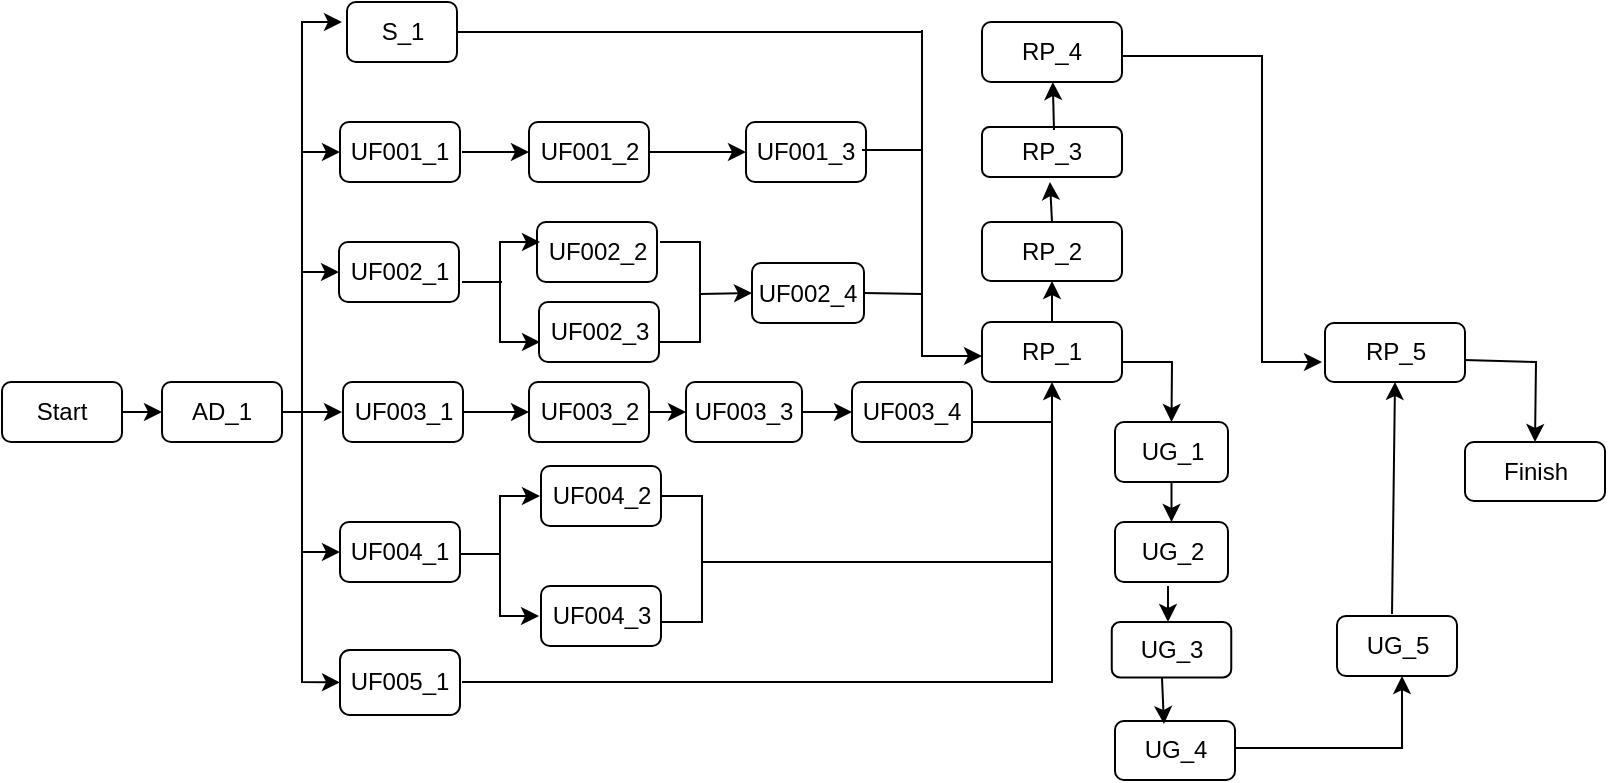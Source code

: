 <mxfile version="22.0.6" type="github">
  <diagram name="Page-1" id="TaU8kvTh95lOZqET93Vs">
    <mxGraphModel dx="954" dy="546" grid="1" gridSize="10" guides="1" tooltips="1" connect="1" arrows="1" fold="1" page="1" pageScale="1" pageWidth="827" pageHeight="1169" math="0" shadow="0">
      <root>
        <mxCell id="0" />
        <mxCell id="1" parent="0" />
        <mxCell id="pxdGUpeKW5qWhiQJFbSN-3" value="AD_1" style="rounded=1;whiteSpace=wrap;html=1;" parent="1" vertex="1">
          <mxGeometry x="90" y="440" width="60" height="30" as="geometry" />
        </mxCell>
        <mxCell id="pxdGUpeKW5qWhiQJFbSN-4" value="UF001_1" style="rounded=1;whiteSpace=wrap;html=1;" parent="1" vertex="1">
          <mxGeometry x="179" y="310" width="60" height="30" as="geometry" />
        </mxCell>
        <mxCell id="pxdGUpeKW5qWhiQJFbSN-5" value="UF002_3" style="rounded=1;whiteSpace=wrap;html=1;" parent="1" vertex="1">
          <mxGeometry x="278.5" y="400" width="60" height="30" as="geometry" />
        </mxCell>
        <mxCell id="pxdGUpeKW5qWhiQJFbSN-6" value="UF001_3" style="rounded=1;whiteSpace=wrap;html=1;" parent="1" vertex="1">
          <mxGeometry x="382" y="310" width="60" height="30" as="geometry" />
        </mxCell>
        <mxCell id="pxdGUpeKW5qWhiQJFbSN-7" value="Start" style="rounded=1;whiteSpace=wrap;html=1;" parent="1" vertex="1">
          <mxGeometry x="10" y="440" width="60" height="30" as="geometry" />
        </mxCell>
        <mxCell id="pxdGUpeKW5qWhiQJFbSN-8" value="UF001_2" style="rounded=1;whiteSpace=wrap;html=1;" parent="1" vertex="1">
          <mxGeometry x="273.5" y="310" width="60" height="30" as="geometry" />
        </mxCell>
        <mxCell id="pxdGUpeKW5qWhiQJFbSN-9" value="UF002_1" style="rounded=1;whiteSpace=wrap;html=1;" parent="1" vertex="1">
          <mxGeometry x="178.5" y="370" width="60" height="30" as="geometry" />
        </mxCell>
        <mxCell id="pxdGUpeKW5qWhiQJFbSN-10" value="UF005_1" style="rounded=1;whiteSpace=wrap;html=1;" parent="1" vertex="1">
          <mxGeometry x="179" y="574" width="60" height="32.5" as="geometry" />
        </mxCell>
        <mxCell id="pxdGUpeKW5qWhiQJFbSN-11" value="RP_1" style="rounded=1;whiteSpace=wrap;html=1;" parent="1" vertex="1">
          <mxGeometry x="500" y="410" width="70" height="30" as="geometry" />
        </mxCell>
        <mxCell id="pxdGUpeKW5qWhiQJFbSN-12" value="UG_1&lt;br&gt;" style="rounded=1;whiteSpace=wrap;html=1;" parent="1" vertex="1">
          <mxGeometry x="566.5" y="460" width="56.5" height="30" as="geometry" />
        </mxCell>
        <mxCell id="pxdGUpeKW5qWhiQJFbSN-13" value="S_1" style="rounded=1;whiteSpace=wrap;html=1;" parent="1" vertex="1">
          <mxGeometry x="182.5" y="250" width="55" height="30" as="geometry" />
        </mxCell>
        <mxCell id="pxdGUpeKW5qWhiQJFbSN-14" value="UF002_2" style="rounded=1;whiteSpace=wrap;html=1;" parent="1" vertex="1">
          <mxGeometry x="277.5" y="360" width="60" height="30" as="geometry" />
        </mxCell>
        <mxCell id="pxdGUpeKW5qWhiQJFbSN-19" value="UF003_1" style="rounded=1;whiteSpace=wrap;html=1;" parent="1" vertex="1">
          <mxGeometry x="180.5" y="440" width="60" height="30" as="geometry" />
        </mxCell>
        <mxCell id="pxdGUpeKW5qWhiQJFbSN-21" value="UF003_3" style="rounded=1;whiteSpace=wrap;html=1;" parent="1" vertex="1">
          <mxGeometry x="352" y="440" width="58" height="30" as="geometry" />
        </mxCell>
        <mxCell id="pxdGUpeKW5qWhiQJFbSN-23" value="UF004_1" style="rounded=1;whiteSpace=wrap;html=1;" parent="1" vertex="1">
          <mxGeometry x="179" y="510" width="60" height="30" as="geometry" />
        </mxCell>
        <mxCell id="pxdGUpeKW5qWhiQJFbSN-24" value="UF004_2" style="rounded=1;whiteSpace=wrap;html=1;" parent="1" vertex="1">
          <mxGeometry x="279.5" y="482" width="60" height="30" as="geometry" />
        </mxCell>
        <mxCell id="pxdGUpeKW5qWhiQJFbSN-25" value="UF004_3" style="rounded=1;whiteSpace=wrap;html=1;" parent="1" vertex="1">
          <mxGeometry x="279.5" y="542" width="60" height="30" as="geometry" />
        </mxCell>
        <mxCell id="pxdGUpeKW5qWhiQJFbSN-26" value="RP_2" style="rounded=1;whiteSpace=wrap;html=1;" parent="1" vertex="1">
          <mxGeometry x="500" y="360" width="70" height="29.5" as="geometry" />
        </mxCell>
        <mxCell id="pxdGUpeKW5qWhiQJFbSN-27" value="RP_3" style="rounded=1;whiteSpace=wrap;html=1;" parent="1" vertex="1">
          <mxGeometry x="500" y="312.5" width="70" height="25" as="geometry" />
        </mxCell>
        <mxCell id="pxdGUpeKW5qWhiQJFbSN-28" value="RP_4" style="rounded=1;whiteSpace=wrap;html=1;" parent="1" vertex="1">
          <mxGeometry x="500" y="260" width="70" height="30" as="geometry" />
        </mxCell>
        <mxCell id="pxdGUpeKW5qWhiQJFbSN-29" value="RP_5" style="rounded=1;whiteSpace=wrap;html=1;" parent="1" vertex="1">
          <mxGeometry x="671.5" y="410.5" width="70" height="29.5" as="geometry" />
        </mxCell>
        <mxCell id="pxdGUpeKW5qWhiQJFbSN-31" value="UG_2" style="rounded=1;whiteSpace=wrap;html=1;" parent="1" vertex="1">
          <mxGeometry x="566.5" y="510" width="56.5" height="30" as="geometry" />
        </mxCell>
        <mxCell id="pxdGUpeKW5qWhiQJFbSN-32" value="UG_3" style="rounded=1;whiteSpace=wrap;html=1;" parent="1" vertex="1">
          <mxGeometry x="564.88" y="560" width="59.75" height="27.75" as="geometry" />
        </mxCell>
        <mxCell id="pxdGUpeKW5qWhiQJFbSN-33" value="UG_4" style="rounded=1;whiteSpace=wrap;html=1;" parent="1" vertex="1">
          <mxGeometry x="566.5" y="609.5" width="60" height="29.5" as="geometry" />
        </mxCell>
        <mxCell id="pxdGUpeKW5qWhiQJFbSN-34" value="UG_5" style="rounded=1;whiteSpace=wrap;html=1;" parent="1" vertex="1">
          <mxGeometry x="677.5" y="557" width="60" height="30" as="geometry" />
        </mxCell>
        <mxCell id="Iaz2ENsVHQpy9_ZsfCBn-1" value="UF003_2" style="rounded=1;whiteSpace=wrap;html=1;" vertex="1" parent="1">
          <mxGeometry x="273.5" y="440" width="60" height="30" as="geometry" />
        </mxCell>
        <mxCell id="Iaz2ENsVHQpy9_ZsfCBn-2" value="UF002_4" style="rounded=1;whiteSpace=wrap;html=1;" vertex="1" parent="1">
          <mxGeometry x="385" y="380.5" width="56" height="30" as="geometry" />
        </mxCell>
        <mxCell id="Iaz2ENsVHQpy9_ZsfCBn-3" value="UF003_4" style="rounded=1;whiteSpace=wrap;html=1;" vertex="1" parent="1">
          <mxGeometry x="435" y="440" width="60" height="30" as="geometry" />
        </mxCell>
        <mxCell id="Iaz2ENsVHQpy9_ZsfCBn-11" value="" style="endArrow=classic;html=1;rounded=0;entryX=0;entryY=0.5;entryDx=0;entryDy=0;" edge="1" parent="1" target="pxdGUpeKW5qWhiQJFbSN-3">
          <mxGeometry width="50" height="50" relative="1" as="geometry">
            <mxPoint x="70" y="455" as="sourcePoint" />
            <mxPoint x="120" y="405" as="targetPoint" />
          </mxGeometry>
        </mxCell>
        <mxCell id="Iaz2ENsVHQpy9_ZsfCBn-15" value="" style="endArrow=classic;startArrow=classic;html=1;rounded=0;exitX=0;exitY=0.5;exitDx=0;exitDy=0;" edge="1" parent="1" source="pxdGUpeKW5qWhiQJFbSN-10">
          <mxGeometry width="50" height="50" relative="1" as="geometry">
            <mxPoint x="160" y="600.505" as="sourcePoint" />
            <mxPoint x="180" y="260" as="targetPoint" />
            <Array as="points">
              <mxPoint x="160" y="590" />
              <mxPoint x="160" y="260" />
            </Array>
          </mxGeometry>
        </mxCell>
        <mxCell id="Iaz2ENsVHQpy9_ZsfCBn-16" value="" style="endArrow=classic;html=1;rounded=0;entryX=0;entryY=0.5;entryDx=0;entryDy=0;" edge="1" parent="1" target="pxdGUpeKW5qWhiQJFbSN-4">
          <mxGeometry width="50" height="50" relative="1" as="geometry">
            <mxPoint x="160" y="325" as="sourcePoint" />
            <mxPoint x="210" y="280" as="targetPoint" />
          </mxGeometry>
        </mxCell>
        <mxCell id="Iaz2ENsVHQpy9_ZsfCBn-17" value="" style="endArrow=classic;html=1;rounded=0;entryX=0;entryY=0.5;entryDx=0;entryDy=0;" edge="1" parent="1" target="pxdGUpeKW5qWhiQJFbSN-9">
          <mxGeometry width="50" height="50" relative="1" as="geometry">
            <mxPoint x="160" y="385" as="sourcePoint" />
            <mxPoint x="210" y="340" as="targetPoint" />
          </mxGeometry>
        </mxCell>
        <mxCell id="Iaz2ENsVHQpy9_ZsfCBn-19" value="" style="endArrow=classic;html=1;rounded=0;entryX=0;entryY=0.5;entryDx=0;entryDy=0;" edge="1" parent="1" target="pxdGUpeKW5qWhiQJFbSN-23">
          <mxGeometry width="50" height="50" relative="1" as="geometry">
            <mxPoint x="160" y="525" as="sourcePoint" />
            <mxPoint x="210" y="480" as="targetPoint" />
          </mxGeometry>
        </mxCell>
        <mxCell id="Iaz2ENsVHQpy9_ZsfCBn-20" value="" style="endArrow=classic;html=1;rounded=0;" edge="1" parent="1">
          <mxGeometry width="50" height="50" relative="1" as="geometry">
            <mxPoint x="160" y="455" as="sourcePoint" />
            <mxPoint x="180" y="455" as="targetPoint" />
          </mxGeometry>
        </mxCell>
        <mxCell id="Iaz2ENsVHQpy9_ZsfCBn-22" value="" style="endArrow=none;html=1;rounded=0;exitX=1;exitY=0.5;exitDx=0;exitDy=0;" edge="1" parent="1" source="pxdGUpeKW5qWhiQJFbSN-3">
          <mxGeometry width="50" height="50" relative="1" as="geometry">
            <mxPoint x="150" y="500" as="sourcePoint" />
            <mxPoint x="160" y="455" as="targetPoint" />
          </mxGeometry>
        </mxCell>
        <mxCell id="Iaz2ENsVHQpy9_ZsfCBn-23" value="" style="endArrow=classic;html=1;rounded=0;entryX=0;entryY=0.5;entryDx=0;entryDy=0;" edge="1" parent="1" target="pxdGUpeKW5qWhiQJFbSN-8">
          <mxGeometry width="50" height="50" relative="1" as="geometry">
            <mxPoint x="240" y="325" as="sourcePoint" />
            <mxPoint x="290" y="280" as="targetPoint" />
          </mxGeometry>
        </mxCell>
        <mxCell id="Iaz2ENsVHQpy9_ZsfCBn-26" value="" style="endArrow=classic;startArrow=classic;html=1;rounded=0;" edge="1" parent="1">
          <mxGeometry width="50" height="50" relative="1" as="geometry">
            <mxPoint x="279" y="420" as="sourcePoint" />
            <mxPoint x="279" y="370" as="targetPoint" />
            <Array as="points">
              <mxPoint x="259" y="420" />
              <mxPoint x="259" y="370" />
            </Array>
          </mxGeometry>
        </mxCell>
        <mxCell id="Iaz2ENsVHQpy9_ZsfCBn-29" value="" style="endArrow=none;html=1;rounded=0;" edge="1" parent="1">
          <mxGeometry width="50" height="50" relative="1" as="geometry">
            <mxPoint x="240" y="390" as="sourcePoint" />
            <mxPoint x="260" y="390" as="targetPoint" />
          </mxGeometry>
        </mxCell>
        <mxCell id="Iaz2ENsVHQpy9_ZsfCBn-30" value="" style="endArrow=classic;html=1;rounded=0;entryX=0;entryY=0.5;entryDx=0;entryDy=0;exitX=1;exitY=0.5;exitDx=0;exitDy=0;" edge="1" parent="1" source="pxdGUpeKW5qWhiQJFbSN-19" target="Iaz2ENsVHQpy9_ZsfCBn-1">
          <mxGeometry width="50" height="50" relative="1" as="geometry">
            <mxPoint x="240" y="460" as="sourcePoint" />
            <mxPoint x="290" y="410" as="targetPoint" />
          </mxGeometry>
        </mxCell>
        <mxCell id="Iaz2ENsVHQpy9_ZsfCBn-31" value="" style="endArrow=classic;html=1;rounded=0;entryX=0;entryY=0.5;entryDx=0;entryDy=0;exitX=1;exitY=0.5;exitDx=0;exitDy=0;" edge="1" parent="1" source="Iaz2ENsVHQpy9_ZsfCBn-1" target="pxdGUpeKW5qWhiQJFbSN-21">
          <mxGeometry width="50" height="50" relative="1" as="geometry">
            <mxPoint x="340" y="455" as="sourcePoint" />
            <mxPoint x="390" y="400" as="targetPoint" />
          </mxGeometry>
        </mxCell>
        <mxCell id="Iaz2ENsVHQpy9_ZsfCBn-36" value="" style="endArrow=none;html=1;rounded=0;" edge="1" parent="1">
          <mxGeometry width="50" height="50" relative="1" as="geometry">
            <mxPoint x="339" y="420" as="sourcePoint" />
            <mxPoint x="339" y="370" as="targetPoint" />
            <Array as="points">
              <mxPoint x="359" y="420" />
              <mxPoint x="359" y="370" />
            </Array>
          </mxGeometry>
        </mxCell>
        <mxCell id="Iaz2ENsVHQpy9_ZsfCBn-37" value="" style="endArrow=classic;html=1;rounded=0;entryX=0;entryY=0.5;entryDx=0;entryDy=0;" edge="1" parent="1" target="Iaz2ENsVHQpy9_ZsfCBn-2">
          <mxGeometry width="50" height="50" relative="1" as="geometry">
            <mxPoint x="359" y="396" as="sourcePoint" />
            <mxPoint x="409" y="349.75" as="targetPoint" />
          </mxGeometry>
        </mxCell>
        <mxCell id="Iaz2ENsVHQpy9_ZsfCBn-38" value="" style="endArrow=classic;html=1;rounded=0;exitX=1;exitY=0.5;exitDx=0;exitDy=0;entryX=0;entryY=0.5;entryDx=0;entryDy=0;" edge="1" parent="1" source="pxdGUpeKW5qWhiQJFbSN-8" target="pxdGUpeKW5qWhiQJFbSN-6">
          <mxGeometry width="50" height="50" relative="1" as="geometry">
            <mxPoint x="340" y="310" as="sourcePoint" />
            <mxPoint x="390" y="260" as="targetPoint" />
          </mxGeometry>
        </mxCell>
        <mxCell id="Iaz2ENsVHQpy9_ZsfCBn-41" value="" style="endArrow=classic;startArrow=classic;html=1;rounded=0;exitX=0;exitY=0.5;exitDx=0;exitDy=0;" edge="1" parent="1">
          <mxGeometry width="50" height="50" relative="1" as="geometry">
            <mxPoint x="278.5" y="557" as="sourcePoint" />
            <mxPoint x="279" y="497" as="targetPoint" />
            <Array as="points">
              <mxPoint x="259" y="557" />
              <mxPoint x="259" y="497" />
            </Array>
          </mxGeometry>
        </mxCell>
        <mxCell id="Iaz2ENsVHQpy9_ZsfCBn-44" value="" style="endArrow=none;html=1;rounded=0;" edge="1" parent="1">
          <mxGeometry width="50" height="50" relative="1" as="geometry">
            <mxPoint x="239" y="526" as="sourcePoint" />
            <mxPoint x="259" y="526" as="targetPoint" />
          </mxGeometry>
        </mxCell>
        <mxCell id="Iaz2ENsVHQpy9_ZsfCBn-45" value="" style="endArrow=none;html=1;rounded=0;exitX=1;exitY=0.5;exitDx=0;exitDy=0;" edge="1" parent="1" source="pxdGUpeKW5qWhiQJFbSN-24">
          <mxGeometry width="50" height="50" relative="1" as="geometry">
            <mxPoint x="380" y="550" as="sourcePoint" />
            <mxPoint x="340" y="560" as="targetPoint" />
            <Array as="points">
              <mxPoint x="360" y="497" />
              <mxPoint x="360" y="560" />
            </Array>
          </mxGeometry>
        </mxCell>
        <mxCell id="Iaz2ENsVHQpy9_ZsfCBn-46" value="" style="endArrow=classic;html=1;rounded=0;entryX=0.5;entryY=1;entryDx=0;entryDy=0;" edge="1" parent="1" target="pxdGUpeKW5qWhiQJFbSN-11">
          <mxGeometry width="50" height="50" relative="1" as="geometry">
            <mxPoint x="360" y="530" as="sourcePoint" />
            <mxPoint x="410" y="480" as="targetPoint" />
            <Array as="points">
              <mxPoint x="535" y="530" />
            </Array>
          </mxGeometry>
        </mxCell>
        <mxCell id="Iaz2ENsVHQpy9_ZsfCBn-47" value="" style="endArrow=classic;html=1;rounded=0;entryX=0;entryY=0.5;entryDx=0;entryDy=0;exitX=1;exitY=0.5;exitDx=0;exitDy=0;" edge="1" parent="1" source="pxdGUpeKW5qWhiQJFbSN-21" target="Iaz2ENsVHQpy9_ZsfCBn-3">
          <mxGeometry width="50" height="50" relative="1" as="geometry">
            <mxPoint x="410" y="460" as="sourcePoint" />
            <mxPoint x="460" y="410" as="targetPoint" />
          </mxGeometry>
        </mxCell>
        <mxCell id="Iaz2ENsVHQpy9_ZsfCBn-51" value="" style="endArrow=none;html=1;rounded=0;" edge="1" parent="1">
          <mxGeometry width="50" height="50" relative="1" as="geometry">
            <mxPoint x="495" y="460" as="sourcePoint" />
            <mxPoint x="535" y="460" as="targetPoint" />
          </mxGeometry>
        </mxCell>
        <mxCell id="Iaz2ENsVHQpy9_ZsfCBn-53" value="" style="endArrow=classic;html=1;rounded=0;" edge="1" parent="1">
          <mxGeometry width="50" height="50" relative="1" as="geometry">
            <mxPoint x="470" y="264" as="sourcePoint" />
            <mxPoint x="500" y="427" as="targetPoint" />
            <Array as="points">
              <mxPoint x="470" y="427" />
            </Array>
          </mxGeometry>
        </mxCell>
        <mxCell id="Iaz2ENsVHQpy9_ZsfCBn-54" value="" style="endArrow=none;html=1;rounded=0;exitX=1;exitY=0.5;exitDx=0;exitDy=0;" edge="1" parent="1" source="pxdGUpeKW5qWhiQJFbSN-13">
          <mxGeometry width="50" height="50" relative="1" as="geometry">
            <mxPoint x="290" y="270" as="sourcePoint" />
            <mxPoint x="470" y="265" as="targetPoint" />
          </mxGeometry>
        </mxCell>
        <mxCell id="Iaz2ENsVHQpy9_ZsfCBn-55" value="" style="endArrow=none;html=1;rounded=0;" edge="1" parent="1">
          <mxGeometry width="50" height="50" relative="1" as="geometry">
            <mxPoint x="440" y="324" as="sourcePoint" />
            <mxPoint x="470" y="324" as="targetPoint" />
          </mxGeometry>
        </mxCell>
        <mxCell id="Iaz2ENsVHQpy9_ZsfCBn-56" value="" style="endArrow=none;html=1;rounded=0;exitX=1;exitY=0.5;exitDx=0;exitDy=0;" edge="1" parent="1" source="Iaz2ENsVHQpy9_ZsfCBn-2">
          <mxGeometry width="50" height="50" relative="1" as="geometry">
            <mxPoint x="450" y="396" as="sourcePoint" />
            <mxPoint x="470" y="396" as="targetPoint" />
          </mxGeometry>
        </mxCell>
        <mxCell id="Iaz2ENsVHQpy9_ZsfCBn-57" value="" style="endArrow=none;html=1;rounded=0;" edge="1" parent="1">
          <mxGeometry width="50" height="50" relative="1" as="geometry">
            <mxPoint x="240" y="590" as="sourcePoint" />
            <mxPoint x="535" y="530" as="targetPoint" />
            <Array as="points">
              <mxPoint x="500" y="590" />
              <mxPoint x="535" y="590" />
            </Array>
          </mxGeometry>
        </mxCell>
        <mxCell id="Iaz2ENsVHQpy9_ZsfCBn-58" value="" style="endArrow=classic;html=1;rounded=0;entryX=0.5;entryY=0;entryDx=0;entryDy=0;" edge="1" parent="1" target="pxdGUpeKW5qWhiQJFbSN-12">
          <mxGeometry width="50" height="50" relative="1" as="geometry">
            <mxPoint x="570" y="430" as="sourcePoint" />
            <mxPoint x="620" y="380" as="targetPoint" />
            <Array as="points">
              <mxPoint x="595" y="430" />
            </Array>
          </mxGeometry>
        </mxCell>
        <mxCell id="Iaz2ENsVHQpy9_ZsfCBn-59" value="" style="endArrow=classic;html=1;rounded=0;exitX=0.5;exitY=1;exitDx=0;exitDy=0;entryX=0.5;entryY=0;entryDx=0;entryDy=0;" edge="1" parent="1" source="pxdGUpeKW5qWhiQJFbSN-12" target="pxdGUpeKW5qWhiQJFbSN-31">
          <mxGeometry width="50" height="50" relative="1" as="geometry">
            <mxPoint x="600" y="510" as="sourcePoint" />
            <mxPoint x="650" y="460" as="targetPoint" />
          </mxGeometry>
        </mxCell>
        <mxCell id="Iaz2ENsVHQpy9_ZsfCBn-60" value="" style="endArrow=classic;html=1;rounded=0;" edge="1" parent="1">
          <mxGeometry width="50" height="50" relative="1" as="geometry">
            <mxPoint x="593" y="542" as="sourcePoint" />
            <mxPoint x="593" y="560" as="targetPoint" />
          </mxGeometry>
        </mxCell>
        <mxCell id="Iaz2ENsVHQpy9_ZsfCBn-62" value="" style="endArrow=classic;html=1;rounded=0;entryX=0.408;entryY=0.051;entryDx=0;entryDy=0;entryPerimeter=0;" edge="1" parent="1" target="pxdGUpeKW5qWhiQJFbSN-33">
          <mxGeometry width="50" height="50" relative="1" as="geometry">
            <mxPoint x="590" y="588" as="sourcePoint" />
            <mxPoint x="640" y="538" as="targetPoint" />
          </mxGeometry>
        </mxCell>
        <mxCell id="Iaz2ENsVHQpy9_ZsfCBn-67" value="" style="endArrow=classic;html=1;rounded=0;" edge="1" parent="1" target="pxdGUpeKW5qWhiQJFbSN-26">
          <mxGeometry width="50" height="50" relative="1" as="geometry">
            <mxPoint x="535" y="410" as="sourcePoint" />
            <mxPoint x="585" y="360" as="targetPoint" />
          </mxGeometry>
        </mxCell>
        <mxCell id="Iaz2ENsVHQpy9_ZsfCBn-68" value="" style="endArrow=classic;html=1;rounded=0;entryX=0.414;entryY=1.1;entryDx=0;entryDy=0;entryPerimeter=0;" edge="1" parent="1">
          <mxGeometry width="50" height="50" relative="1" as="geometry">
            <mxPoint x="535" y="360" as="sourcePoint" />
            <mxPoint x="533.98" y="340" as="targetPoint" />
          </mxGeometry>
        </mxCell>
        <mxCell id="Iaz2ENsVHQpy9_ZsfCBn-70" value="" style="endArrow=classic;html=1;rounded=0;" edge="1" parent="1" target="pxdGUpeKW5qWhiQJFbSN-28">
          <mxGeometry width="50" height="50" relative="1" as="geometry">
            <mxPoint x="536" y="314" as="sourcePoint" />
            <mxPoint x="586" y="264" as="targetPoint" />
          </mxGeometry>
        </mxCell>
        <mxCell id="Iaz2ENsVHQpy9_ZsfCBn-71" value="" style="endArrow=classic;html=1;rounded=0;" edge="1" parent="1">
          <mxGeometry width="50" height="50" relative="1" as="geometry">
            <mxPoint x="570" y="277" as="sourcePoint" />
            <mxPoint x="670" y="430" as="targetPoint" />
            <Array as="points">
              <mxPoint x="640" y="277" />
              <mxPoint x="640" y="430" />
            </Array>
          </mxGeometry>
        </mxCell>
        <mxCell id="Iaz2ENsVHQpy9_ZsfCBn-73" value="" style="endArrow=classic;html=1;rounded=0;" edge="1" parent="1">
          <mxGeometry width="50" height="50" relative="1" as="geometry">
            <mxPoint x="626" y="623" as="sourcePoint" />
            <mxPoint x="710" y="587" as="targetPoint" />
            <Array as="points">
              <mxPoint x="710" y="623" />
            </Array>
          </mxGeometry>
        </mxCell>
        <mxCell id="Iaz2ENsVHQpy9_ZsfCBn-74" value="" style="endArrow=classic;html=1;rounded=0;exitX=0.625;exitY=-0.133;exitDx=0;exitDy=0;exitPerimeter=0;entryX=0.5;entryY=1;entryDx=0;entryDy=0;" edge="1" parent="1" target="pxdGUpeKW5qWhiQJFbSN-29">
          <mxGeometry width="50" height="50" relative="1" as="geometry">
            <mxPoint x="705" y="556.01" as="sourcePoint" />
            <mxPoint x="701" y="440" as="targetPoint" />
          </mxGeometry>
        </mxCell>
        <mxCell id="Iaz2ENsVHQpy9_ZsfCBn-75" value="Finish" style="rounded=1;whiteSpace=wrap;html=1;" vertex="1" parent="1">
          <mxGeometry x="741.5" y="470" width="70" height="29.5" as="geometry" />
        </mxCell>
        <mxCell id="Iaz2ENsVHQpy9_ZsfCBn-76" value="" style="endArrow=classic;html=1;rounded=0;entryX=0.5;entryY=0;entryDx=0;entryDy=0;" edge="1" parent="1" target="Iaz2ENsVHQpy9_ZsfCBn-75">
          <mxGeometry width="50" height="50" relative="1" as="geometry">
            <mxPoint x="741" y="429" as="sourcePoint" />
            <mxPoint x="791" y="379" as="targetPoint" />
            <Array as="points">
              <mxPoint x="777" y="430" />
            </Array>
          </mxGeometry>
        </mxCell>
      </root>
    </mxGraphModel>
  </diagram>
</mxfile>
